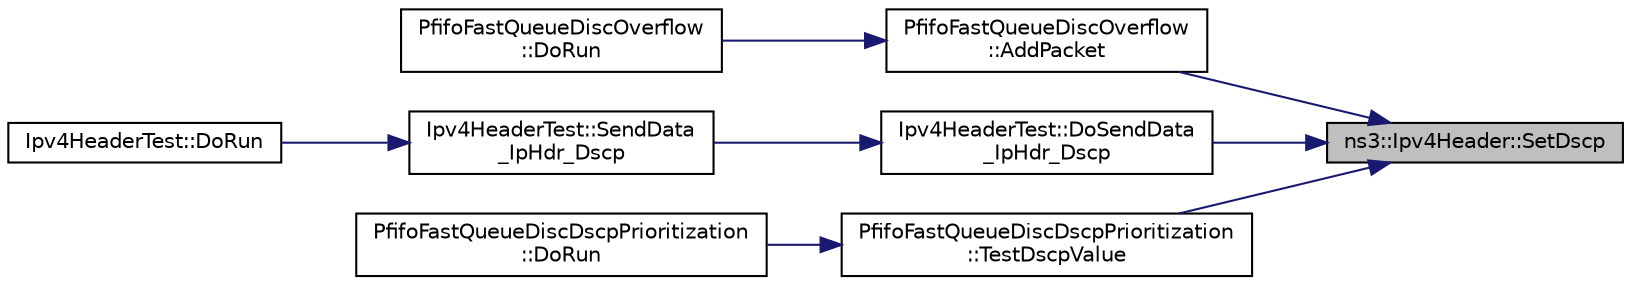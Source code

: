 digraph "ns3::Ipv4Header::SetDscp"
{
 // LATEX_PDF_SIZE
  edge [fontname="Helvetica",fontsize="10",labelfontname="Helvetica",labelfontsize="10"];
  node [fontname="Helvetica",fontsize="10",shape=record];
  rankdir="RL";
  Node1 [label="ns3::Ipv4Header::SetDscp",height=0.2,width=0.4,color="black", fillcolor="grey75", style="filled", fontcolor="black",tooltip="Set DSCP Field."];
  Node1 -> Node2 [dir="back",color="midnightblue",fontsize="10",style="solid",fontname="Helvetica"];
  Node2 [label="PfifoFastQueueDiscOverflow\l::AddPacket",height=0.2,width=0.4,color="black", fillcolor="white", style="filled",URL="$class_pfifo_fast_queue_disc_overflow.html#a582831d7aed3c5d5f57d3bd4859a7f89",tooltip=" "];
  Node2 -> Node3 [dir="back",color="midnightblue",fontsize="10",style="solid",fontname="Helvetica"];
  Node3 [label="PfifoFastQueueDiscOverflow\l::DoRun",height=0.2,width=0.4,color="black", fillcolor="white", style="filled",URL="$class_pfifo_fast_queue_disc_overflow.html#a4a57537e8abbdc4fabf914a603b31163",tooltip="Implementation to actually run this TestCase."];
  Node1 -> Node4 [dir="back",color="midnightblue",fontsize="10",style="solid",fontname="Helvetica"];
  Node4 [label="Ipv4HeaderTest::DoSendData\l_IpHdr_Dscp",height=0.2,width=0.4,color="black", fillcolor="white", style="filled",URL="$class_ipv4_header_test.html#add7c6ef7aa63f94ed04b22090ccc551e",tooltip="Send a packet with speciic DSCP and ECN fields."];
  Node4 -> Node5 [dir="back",color="midnightblue",fontsize="10",style="solid",fontname="Helvetica"];
  Node5 [label="Ipv4HeaderTest::SendData\l_IpHdr_Dscp",height=0.2,width=0.4,color="black", fillcolor="white", style="filled",URL="$class_ipv4_header_test.html#afbd0cfc4212b3a0d8846faa662cbc7bc",tooltip="Send a packet with speciic DSCP and ECN fields."];
  Node5 -> Node6 [dir="back",color="midnightblue",fontsize="10",style="solid",fontname="Helvetica"];
  Node6 [label="Ipv4HeaderTest::DoRun",height=0.2,width=0.4,color="black", fillcolor="white", style="filled",URL="$class_ipv4_header_test.html#ad9026591beb17db0d9cbff0c34f9f69d",tooltip="Implementation to actually run this TestCase."];
  Node1 -> Node7 [dir="back",color="midnightblue",fontsize="10",style="solid",fontname="Helvetica"];
  Node7 [label="PfifoFastQueueDiscDscpPrioritization\l::TestDscpValue",height=0.2,width=0.4,color="black", fillcolor="white", style="filled",URL="$class_pfifo_fast_queue_disc_dscp_prioritization.html#a153fd90bcf84e06728ad582d63544627",tooltip=" "];
  Node7 -> Node8 [dir="back",color="midnightblue",fontsize="10",style="solid",fontname="Helvetica"];
  Node8 [label="PfifoFastQueueDiscDscpPrioritization\l::DoRun",height=0.2,width=0.4,color="black", fillcolor="white", style="filled",URL="$class_pfifo_fast_queue_disc_dscp_prioritization.html#a5ed7e1adc3f38e252cd274954e4806ca",tooltip="Implementation to actually run this TestCase."];
}
